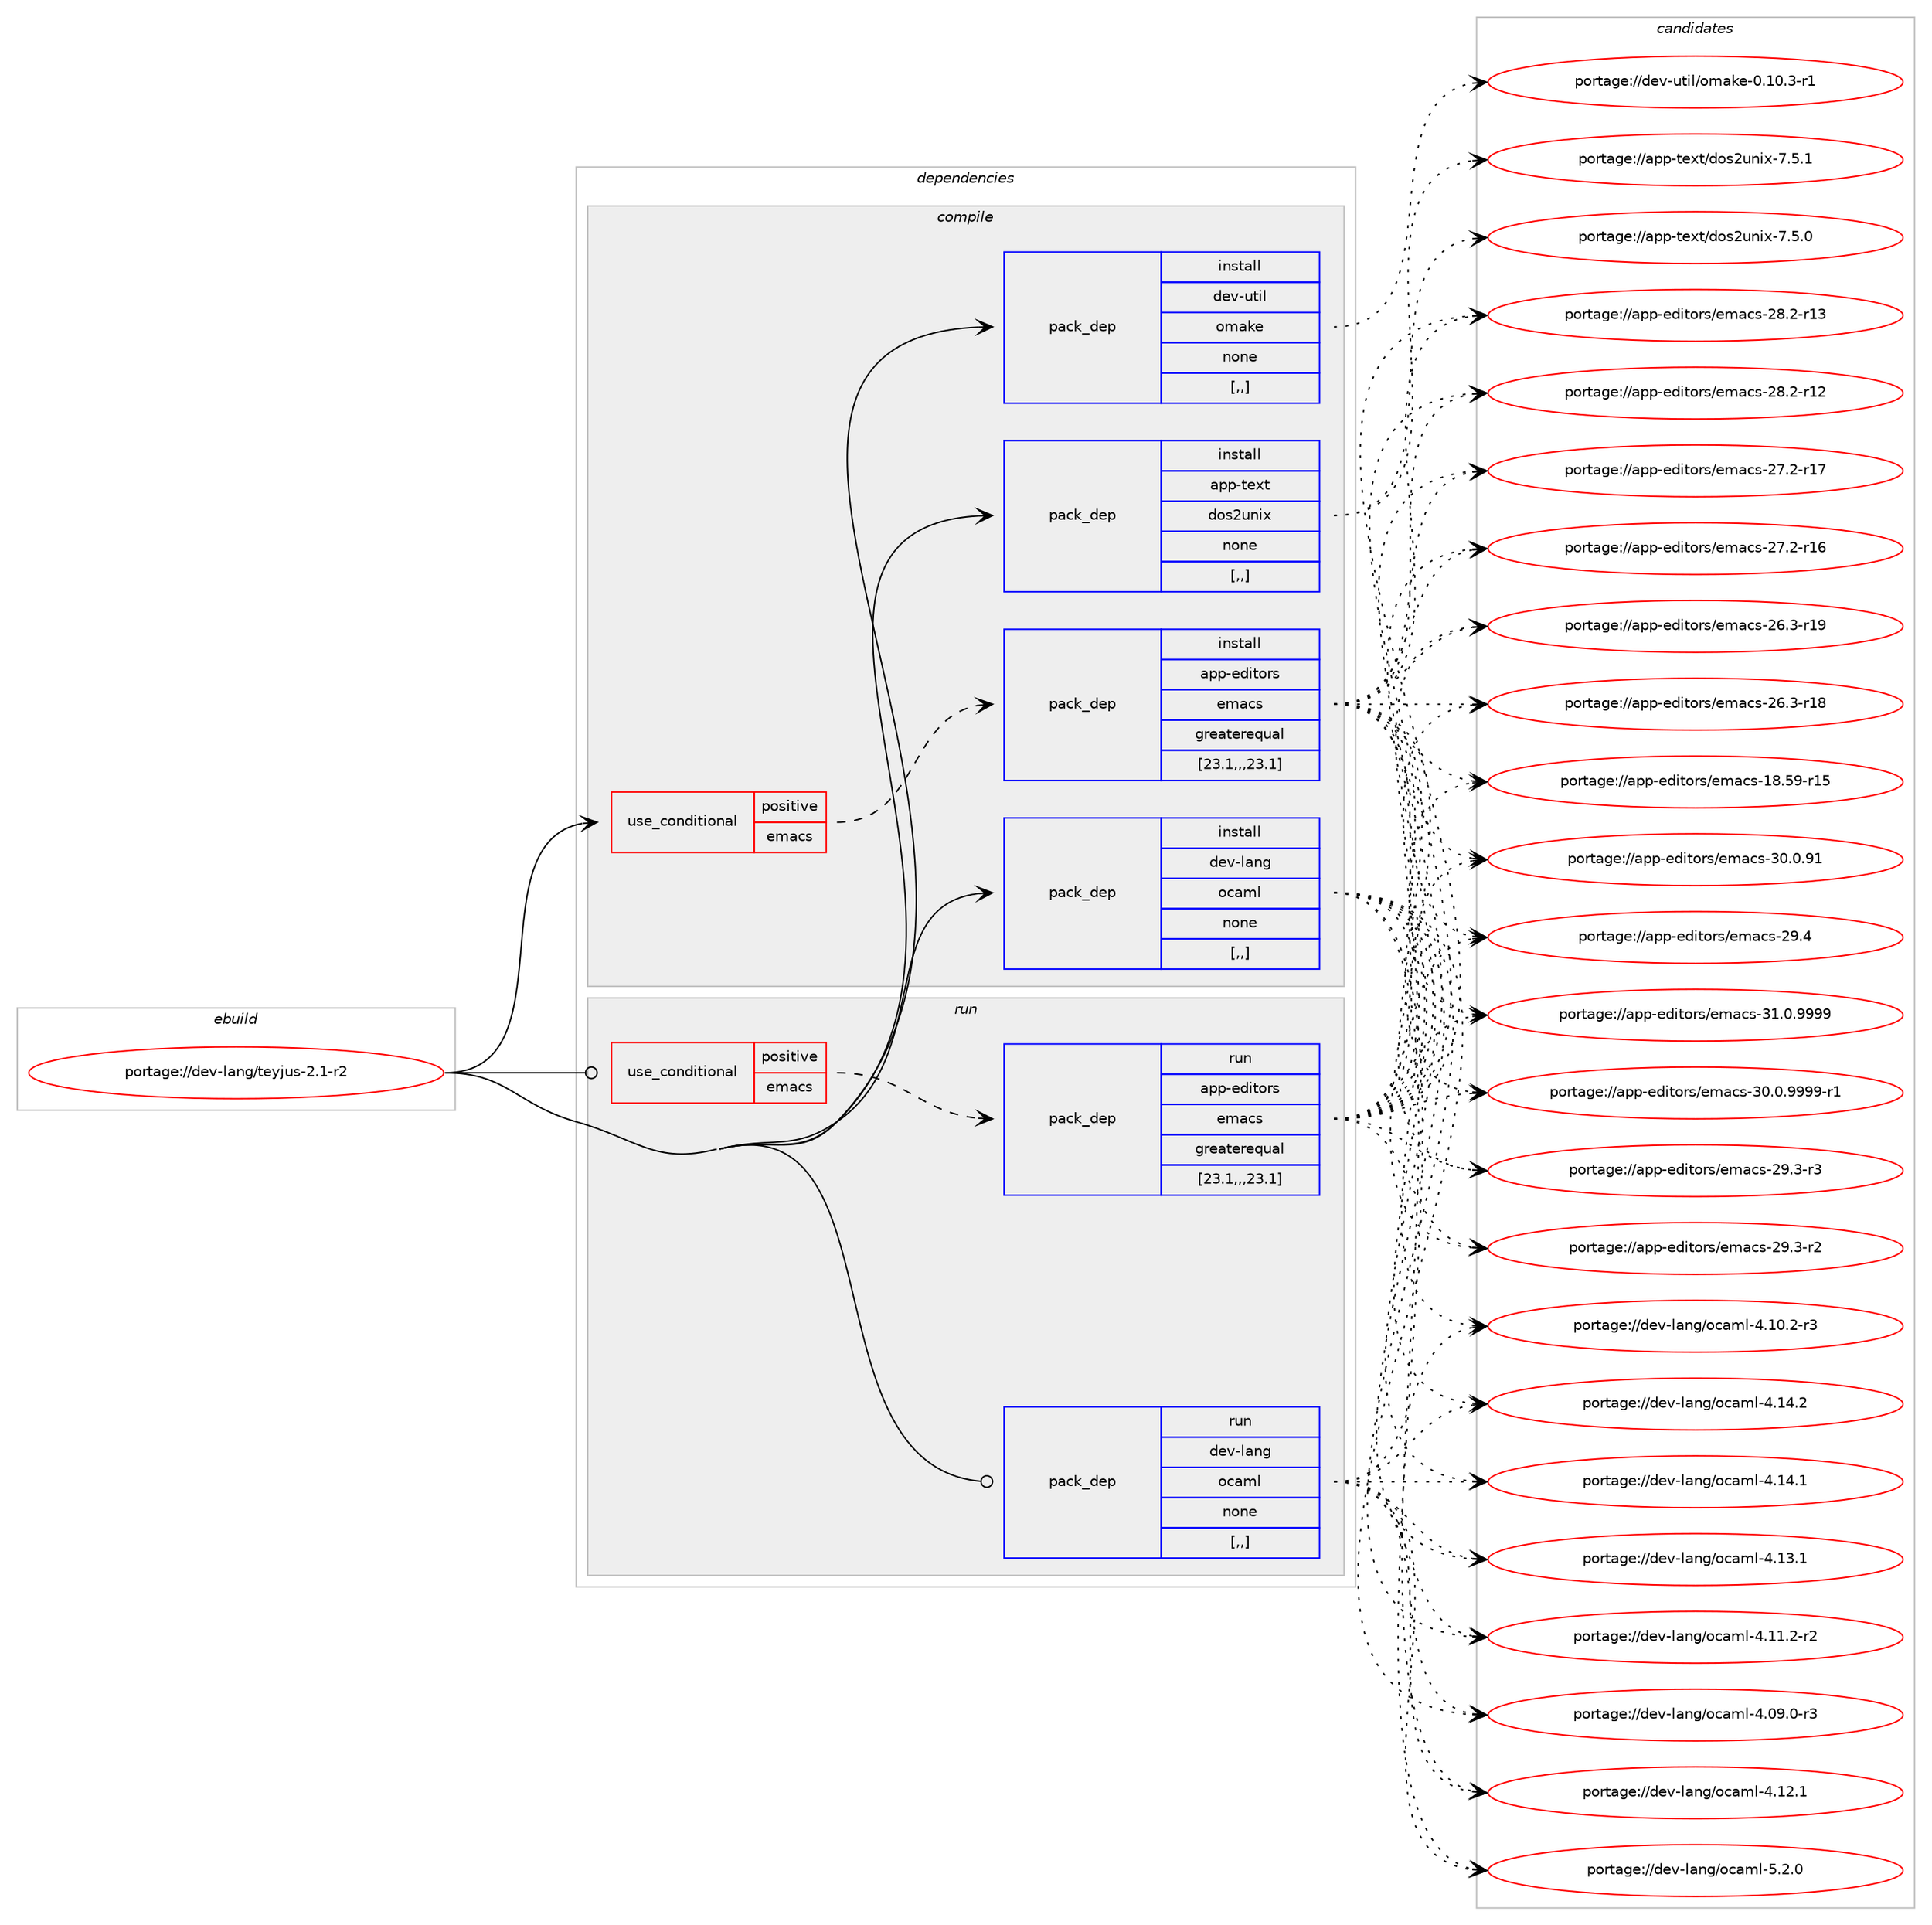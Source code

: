digraph prolog {

# *************
# Graph options
# *************

newrank=true;
concentrate=true;
compound=true;
graph [rankdir=LR,fontname=Helvetica,fontsize=10,ranksep=1.5];#, ranksep=2.5, nodesep=0.2];
edge  [arrowhead=vee];
node  [fontname=Helvetica,fontsize=10];

# **********
# The ebuild
# **********

subgraph cluster_leftcol {
color=gray;
label=<<i>ebuild</i>>;
id [label="portage://dev-lang/teyjus-2.1-r2", color=red, width=4, href="../dev-lang/teyjus-2.1-r2.svg"];
}

# ****************
# The dependencies
# ****************

subgraph cluster_midcol {
color=gray;
label=<<i>dependencies</i>>;
subgraph cluster_compile {
fillcolor="#eeeeee";
style=filled;
label=<<i>compile</i>>;
subgraph cond155445 {
dependency599437 [label=<<TABLE BORDER="0" CELLBORDER="1" CELLSPACING="0" CELLPADDING="4"><TR><TD ROWSPAN="3" CELLPADDING="10">use_conditional</TD></TR><TR><TD>positive</TD></TR><TR><TD>emacs</TD></TR></TABLE>>, shape=none, color=red];
subgraph pack439273 {
dependency599438 [label=<<TABLE BORDER="0" CELLBORDER="1" CELLSPACING="0" CELLPADDING="4" WIDTH="220"><TR><TD ROWSPAN="6" CELLPADDING="30">pack_dep</TD></TR><TR><TD WIDTH="110">install</TD></TR><TR><TD>app-editors</TD></TR><TR><TD>emacs</TD></TR><TR><TD>greaterequal</TD></TR><TR><TD>[23.1,,,23.1]</TD></TR></TABLE>>, shape=none, color=blue];
}
dependency599437:e -> dependency599438:w [weight=20,style="dashed",arrowhead="vee"];
}
id:e -> dependency599437:w [weight=20,style="solid",arrowhead="vee"];
subgraph pack439274 {
dependency599439 [label=<<TABLE BORDER="0" CELLBORDER="1" CELLSPACING="0" CELLPADDING="4" WIDTH="220"><TR><TD ROWSPAN="6" CELLPADDING="30">pack_dep</TD></TR><TR><TD WIDTH="110">install</TD></TR><TR><TD>app-text</TD></TR><TR><TD>dos2unix</TD></TR><TR><TD>none</TD></TR><TR><TD>[,,]</TD></TR></TABLE>>, shape=none, color=blue];
}
id:e -> dependency599439:w [weight=20,style="solid",arrowhead="vee"];
subgraph pack439275 {
dependency599440 [label=<<TABLE BORDER="0" CELLBORDER="1" CELLSPACING="0" CELLPADDING="4" WIDTH="220"><TR><TD ROWSPAN="6" CELLPADDING="30">pack_dep</TD></TR><TR><TD WIDTH="110">install</TD></TR><TR><TD>dev-lang</TD></TR><TR><TD>ocaml</TD></TR><TR><TD>none</TD></TR><TR><TD>[,,]</TD></TR></TABLE>>, shape=none, color=blue];
}
id:e -> dependency599440:w [weight=20,style="solid",arrowhead="vee"];
subgraph pack439276 {
dependency599441 [label=<<TABLE BORDER="0" CELLBORDER="1" CELLSPACING="0" CELLPADDING="4" WIDTH="220"><TR><TD ROWSPAN="6" CELLPADDING="30">pack_dep</TD></TR><TR><TD WIDTH="110">install</TD></TR><TR><TD>dev-util</TD></TR><TR><TD>omake</TD></TR><TR><TD>none</TD></TR><TR><TD>[,,]</TD></TR></TABLE>>, shape=none, color=blue];
}
id:e -> dependency599441:w [weight=20,style="solid",arrowhead="vee"];
}
subgraph cluster_compileandrun {
fillcolor="#eeeeee";
style=filled;
label=<<i>compile and run</i>>;
}
subgraph cluster_run {
fillcolor="#eeeeee";
style=filled;
label=<<i>run</i>>;
subgraph cond155446 {
dependency599442 [label=<<TABLE BORDER="0" CELLBORDER="1" CELLSPACING="0" CELLPADDING="4"><TR><TD ROWSPAN="3" CELLPADDING="10">use_conditional</TD></TR><TR><TD>positive</TD></TR><TR><TD>emacs</TD></TR></TABLE>>, shape=none, color=red];
subgraph pack439277 {
dependency599443 [label=<<TABLE BORDER="0" CELLBORDER="1" CELLSPACING="0" CELLPADDING="4" WIDTH="220"><TR><TD ROWSPAN="6" CELLPADDING="30">pack_dep</TD></TR><TR><TD WIDTH="110">run</TD></TR><TR><TD>app-editors</TD></TR><TR><TD>emacs</TD></TR><TR><TD>greaterequal</TD></TR><TR><TD>[23.1,,,23.1]</TD></TR></TABLE>>, shape=none, color=blue];
}
dependency599442:e -> dependency599443:w [weight=20,style="dashed",arrowhead="vee"];
}
id:e -> dependency599442:w [weight=20,style="solid",arrowhead="odot"];
subgraph pack439278 {
dependency599444 [label=<<TABLE BORDER="0" CELLBORDER="1" CELLSPACING="0" CELLPADDING="4" WIDTH="220"><TR><TD ROWSPAN="6" CELLPADDING="30">pack_dep</TD></TR><TR><TD WIDTH="110">run</TD></TR><TR><TD>dev-lang</TD></TR><TR><TD>ocaml</TD></TR><TR><TD>none</TD></TR><TR><TD>[,,]</TD></TR></TABLE>>, shape=none, color=blue];
}
id:e -> dependency599444:w [weight=20,style="solid",arrowhead="odot"];
}
}

# **************
# The candidates
# **************

subgraph cluster_choices {
rank=same;
color=gray;
label=<<i>candidates</i>>;

subgraph choice439273 {
color=black;
nodesep=1;
choice971121124510110010511611111411547101109979911545514946484657575757 [label="portage://app-editors/emacs-31.0.9999", color=red, width=4,href="../app-editors/emacs-31.0.9999.svg"];
choice9711211245101100105116111114115471011099799115455148464846575757574511449 [label="portage://app-editors/emacs-30.0.9999-r1", color=red, width=4,href="../app-editors/emacs-30.0.9999-r1.svg"];
choice97112112451011001051161111141154710110997991154551484648465749 [label="portage://app-editors/emacs-30.0.91", color=red, width=4,href="../app-editors/emacs-30.0.91.svg"];
choice97112112451011001051161111141154710110997991154550574652 [label="portage://app-editors/emacs-29.4", color=red, width=4,href="../app-editors/emacs-29.4.svg"];
choice971121124510110010511611111411547101109979911545505746514511451 [label="portage://app-editors/emacs-29.3-r3", color=red, width=4,href="../app-editors/emacs-29.3-r3.svg"];
choice971121124510110010511611111411547101109979911545505746514511450 [label="portage://app-editors/emacs-29.3-r2", color=red, width=4,href="../app-editors/emacs-29.3-r2.svg"];
choice97112112451011001051161111141154710110997991154550564650451144951 [label="portage://app-editors/emacs-28.2-r13", color=red, width=4,href="../app-editors/emacs-28.2-r13.svg"];
choice97112112451011001051161111141154710110997991154550564650451144950 [label="portage://app-editors/emacs-28.2-r12", color=red, width=4,href="../app-editors/emacs-28.2-r12.svg"];
choice97112112451011001051161111141154710110997991154550554650451144955 [label="portage://app-editors/emacs-27.2-r17", color=red, width=4,href="../app-editors/emacs-27.2-r17.svg"];
choice97112112451011001051161111141154710110997991154550554650451144954 [label="portage://app-editors/emacs-27.2-r16", color=red, width=4,href="../app-editors/emacs-27.2-r16.svg"];
choice97112112451011001051161111141154710110997991154550544651451144957 [label="portage://app-editors/emacs-26.3-r19", color=red, width=4,href="../app-editors/emacs-26.3-r19.svg"];
choice97112112451011001051161111141154710110997991154550544651451144956 [label="portage://app-editors/emacs-26.3-r18", color=red, width=4,href="../app-editors/emacs-26.3-r18.svg"];
choice9711211245101100105116111114115471011099799115454956465357451144953 [label="portage://app-editors/emacs-18.59-r15", color=red, width=4,href="../app-editors/emacs-18.59-r15.svg"];
dependency599438:e -> choice971121124510110010511611111411547101109979911545514946484657575757:w [style=dotted,weight="100"];
dependency599438:e -> choice9711211245101100105116111114115471011099799115455148464846575757574511449:w [style=dotted,weight="100"];
dependency599438:e -> choice97112112451011001051161111141154710110997991154551484648465749:w [style=dotted,weight="100"];
dependency599438:e -> choice97112112451011001051161111141154710110997991154550574652:w [style=dotted,weight="100"];
dependency599438:e -> choice971121124510110010511611111411547101109979911545505746514511451:w [style=dotted,weight="100"];
dependency599438:e -> choice971121124510110010511611111411547101109979911545505746514511450:w [style=dotted,weight="100"];
dependency599438:e -> choice97112112451011001051161111141154710110997991154550564650451144951:w [style=dotted,weight="100"];
dependency599438:e -> choice97112112451011001051161111141154710110997991154550564650451144950:w [style=dotted,weight="100"];
dependency599438:e -> choice97112112451011001051161111141154710110997991154550554650451144955:w [style=dotted,weight="100"];
dependency599438:e -> choice97112112451011001051161111141154710110997991154550554650451144954:w [style=dotted,weight="100"];
dependency599438:e -> choice97112112451011001051161111141154710110997991154550544651451144957:w [style=dotted,weight="100"];
dependency599438:e -> choice97112112451011001051161111141154710110997991154550544651451144956:w [style=dotted,weight="100"];
dependency599438:e -> choice9711211245101100105116111114115471011099799115454956465357451144953:w [style=dotted,weight="100"];
}
subgraph choice439274 {
color=black;
nodesep=1;
choice97112112451161011201164710011111550117110105120455546534649 [label="portage://app-text/dos2unix-7.5.1", color=red, width=4,href="../app-text/dos2unix-7.5.1.svg"];
choice97112112451161011201164710011111550117110105120455546534648 [label="portage://app-text/dos2unix-7.5.0", color=red, width=4,href="../app-text/dos2unix-7.5.0.svg"];
dependency599439:e -> choice97112112451161011201164710011111550117110105120455546534649:w [style=dotted,weight="100"];
dependency599439:e -> choice97112112451161011201164710011111550117110105120455546534648:w [style=dotted,weight="100"];
}
subgraph choice439275 {
color=black;
nodesep=1;
choice1001011184510897110103471119997109108455346504648 [label="portage://dev-lang/ocaml-5.2.0", color=red, width=4,href="../dev-lang/ocaml-5.2.0.svg"];
choice100101118451089711010347111999710910845524649524650 [label="portage://dev-lang/ocaml-4.14.2", color=red, width=4,href="../dev-lang/ocaml-4.14.2.svg"];
choice100101118451089711010347111999710910845524649524649 [label="portage://dev-lang/ocaml-4.14.1", color=red, width=4,href="../dev-lang/ocaml-4.14.1.svg"];
choice100101118451089711010347111999710910845524649514649 [label="portage://dev-lang/ocaml-4.13.1", color=red, width=4,href="../dev-lang/ocaml-4.13.1.svg"];
choice100101118451089711010347111999710910845524649504649 [label="portage://dev-lang/ocaml-4.12.1", color=red, width=4,href="../dev-lang/ocaml-4.12.1.svg"];
choice1001011184510897110103471119997109108455246494946504511450 [label="portage://dev-lang/ocaml-4.11.2-r2", color=red, width=4,href="../dev-lang/ocaml-4.11.2-r2.svg"];
choice1001011184510897110103471119997109108455246494846504511451 [label="portage://dev-lang/ocaml-4.10.2-r3", color=red, width=4,href="../dev-lang/ocaml-4.10.2-r3.svg"];
choice1001011184510897110103471119997109108455246485746484511451 [label="portage://dev-lang/ocaml-4.09.0-r3", color=red, width=4,href="../dev-lang/ocaml-4.09.0-r3.svg"];
dependency599440:e -> choice1001011184510897110103471119997109108455346504648:w [style=dotted,weight="100"];
dependency599440:e -> choice100101118451089711010347111999710910845524649524650:w [style=dotted,weight="100"];
dependency599440:e -> choice100101118451089711010347111999710910845524649524649:w [style=dotted,weight="100"];
dependency599440:e -> choice100101118451089711010347111999710910845524649514649:w [style=dotted,weight="100"];
dependency599440:e -> choice100101118451089711010347111999710910845524649504649:w [style=dotted,weight="100"];
dependency599440:e -> choice1001011184510897110103471119997109108455246494946504511450:w [style=dotted,weight="100"];
dependency599440:e -> choice1001011184510897110103471119997109108455246494846504511451:w [style=dotted,weight="100"];
dependency599440:e -> choice1001011184510897110103471119997109108455246485746484511451:w [style=dotted,weight="100"];
}
subgraph choice439276 {
color=black;
nodesep=1;
choice100101118451171161051084711110997107101454846494846514511449 [label="portage://dev-util/omake-0.10.3-r1", color=red, width=4,href="../dev-util/omake-0.10.3-r1.svg"];
dependency599441:e -> choice100101118451171161051084711110997107101454846494846514511449:w [style=dotted,weight="100"];
}
subgraph choice439277 {
color=black;
nodesep=1;
choice971121124510110010511611111411547101109979911545514946484657575757 [label="portage://app-editors/emacs-31.0.9999", color=red, width=4,href="../app-editors/emacs-31.0.9999.svg"];
choice9711211245101100105116111114115471011099799115455148464846575757574511449 [label="portage://app-editors/emacs-30.0.9999-r1", color=red, width=4,href="../app-editors/emacs-30.0.9999-r1.svg"];
choice97112112451011001051161111141154710110997991154551484648465749 [label="portage://app-editors/emacs-30.0.91", color=red, width=4,href="../app-editors/emacs-30.0.91.svg"];
choice97112112451011001051161111141154710110997991154550574652 [label="portage://app-editors/emacs-29.4", color=red, width=4,href="../app-editors/emacs-29.4.svg"];
choice971121124510110010511611111411547101109979911545505746514511451 [label="portage://app-editors/emacs-29.3-r3", color=red, width=4,href="../app-editors/emacs-29.3-r3.svg"];
choice971121124510110010511611111411547101109979911545505746514511450 [label="portage://app-editors/emacs-29.3-r2", color=red, width=4,href="../app-editors/emacs-29.3-r2.svg"];
choice97112112451011001051161111141154710110997991154550564650451144951 [label="portage://app-editors/emacs-28.2-r13", color=red, width=4,href="../app-editors/emacs-28.2-r13.svg"];
choice97112112451011001051161111141154710110997991154550564650451144950 [label="portage://app-editors/emacs-28.2-r12", color=red, width=4,href="../app-editors/emacs-28.2-r12.svg"];
choice97112112451011001051161111141154710110997991154550554650451144955 [label="portage://app-editors/emacs-27.2-r17", color=red, width=4,href="../app-editors/emacs-27.2-r17.svg"];
choice97112112451011001051161111141154710110997991154550554650451144954 [label="portage://app-editors/emacs-27.2-r16", color=red, width=4,href="../app-editors/emacs-27.2-r16.svg"];
choice97112112451011001051161111141154710110997991154550544651451144957 [label="portage://app-editors/emacs-26.3-r19", color=red, width=4,href="../app-editors/emacs-26.3-r19.svg"];
choice97112112451011001051161111141154710110997991154550544651451144956 [label="portage://app-editors/emacs-26.3-r18", color=red, width=4,href="../app-editors/emacs-26.3-r18.svg"];
choice9711211245101100105116111114115471011099799115454956465357451144953 [label="portage://app-editors/emacs-18.59-r15", color=red, width=4,href="../app-editors/emacs-18.59-r15.svg"];
dependency599443:e -> choice971121124510110010511611111411547101109979911545514946484657575757:w [style=dotted,weight="100"];
dependency599443:e -> choice9711211245101100105116111114115471011099799115455148464846575757574511449:w [style=dotted,weight="100"];
dependency599443:e -> choice97112112451011001051161111141154710110997991154551484648465749:w [style=dotted,weight="100"];
dependency599443:e -> choice97112112451011001051161111141154710110997991154550574652:w [style=dotted,weight="100"];
dependency599443:e -> choice971121124510110010511611111411547101109979911545505746514511451:w [style=dotted,weight="100"];
dependency599443:e -> choice971121124510110010511611111411547101109979911545505746514511450:w [style=dotted,weight="100"];
dependency599443:e -> choice97112112451011001051161111141154710110997991154550564650451144951:w [style=dotted,weight="100"];
dependency599443:e -> choice97112112451011001051161111141154710110997991154550564650451144950:w [style=dotted,weight="100"];
dependency599443:e -> choice97112112451011001051161111141154710110997991154550554650451144955:w [style=dotted,weight="100"];
dependency599443:e -> choice97112112451011001051161111141154710110997991154550554650451144954:w [style=dotted,weight="100"];
dependency599443:e -> choice97112112451011001051161111141154710110997991154550544651451144957:w [style=dotted,weight="100"];
dependency599443:e -> choice97112112451011001051161111141154710110997991154550544651451144956:w [style=dotted,weight="100"];
dependency599443:e -> choice9711211245101100105116111114115471011099799115454956465357451144953:w [style=dotted,weight="100"];
}
subgraph choice439278 {
color=black;
nodesep=1;
choice1001011184510897110103471119997109108455346504648 [label="portage://dev-lang/ocaml-5.2.0", color=red, width=4,href="../dev-lang/ocaml-5.2.0.svg"];
choice100101118451089711010347111999710910845524649524650 [label="portage://dev-lang/ocaml-4.14.2", color=red, width=4,href="../dev-lang/ocaml-4.14.2.svg"];
choice100101118451089711010347111999710910845524649524649 [label="portage://dev-lang/ocaml-4.14.1", color=red, width=4,href="../dev-lang/ocaml-4.14.1.svg"];
choice100101118451089711010347111999710910845524649514649 [label="portage://dev-lang/ocaml-4.13.1", color=red, width=4,href="../dev-lang/ocaml-4.13.1.svg"];
choice100101118451089711010347111999710910845524649504649 [label="portage://dev-lang/ocaml-4.12.1", color=red, width=4,href="../dev-lang/ocaml-4.12.1.svg"];
choice1001011184510897110103471119997109108455246494946504511450 [label="portage://dev-lang/ocaml-4.11.2-r2", color=red, width=4,href="../dev-lang/ocaml-4.11.2-r2.svg"];
choice1001011184510897110103471119997109108455246494846504511451 [label="portage://dev-lang/ocaml-4.10.2-r3", color=red, width=4,href="../dev-lang/ocaml-4.10.2-r3.svg"];
choice1001011184510897110103471119997109108455246485746484511451 [label="portage://dev-lang/ocaml-4.09.0-r3", color=red, width=4,href="../dev-lang/ocaml-4.09.0-r3.svg"];
dependency599444:e -> choice1001011184510897110103471119997109108455346504648:w [style=dotted,weight="100"];
dependency599444:e -> choice100101118451089711010347111999710910845524649524650:w [style=dotted,weight="100"];
dependency599444:e -> choice100101118451089711010347111999710910845524649524649:w [style=dotted,weight="100"];
dependency599444:e -> choice100101118451089711010347111999710910845524649514649:w [style=dotted,weight="100"];
dependency599444:e -> choice100101118451089711010347111999710910845524649504649:w [style=dotted,weight="100"];
dependency599444:e -> choice1001011184510897110103471119997109108455246494946504511450:w [style=dotted,weight="100"];
dependency599444:e -> choice1001011184510897110103471119997109108455246494846504511451:w [style=dotted,weight="100"];
dependency599444:e -> choice1001011184510897110103471119997109108455246485746484511451:w [style=dotted,weight="100"];
}
}

}
